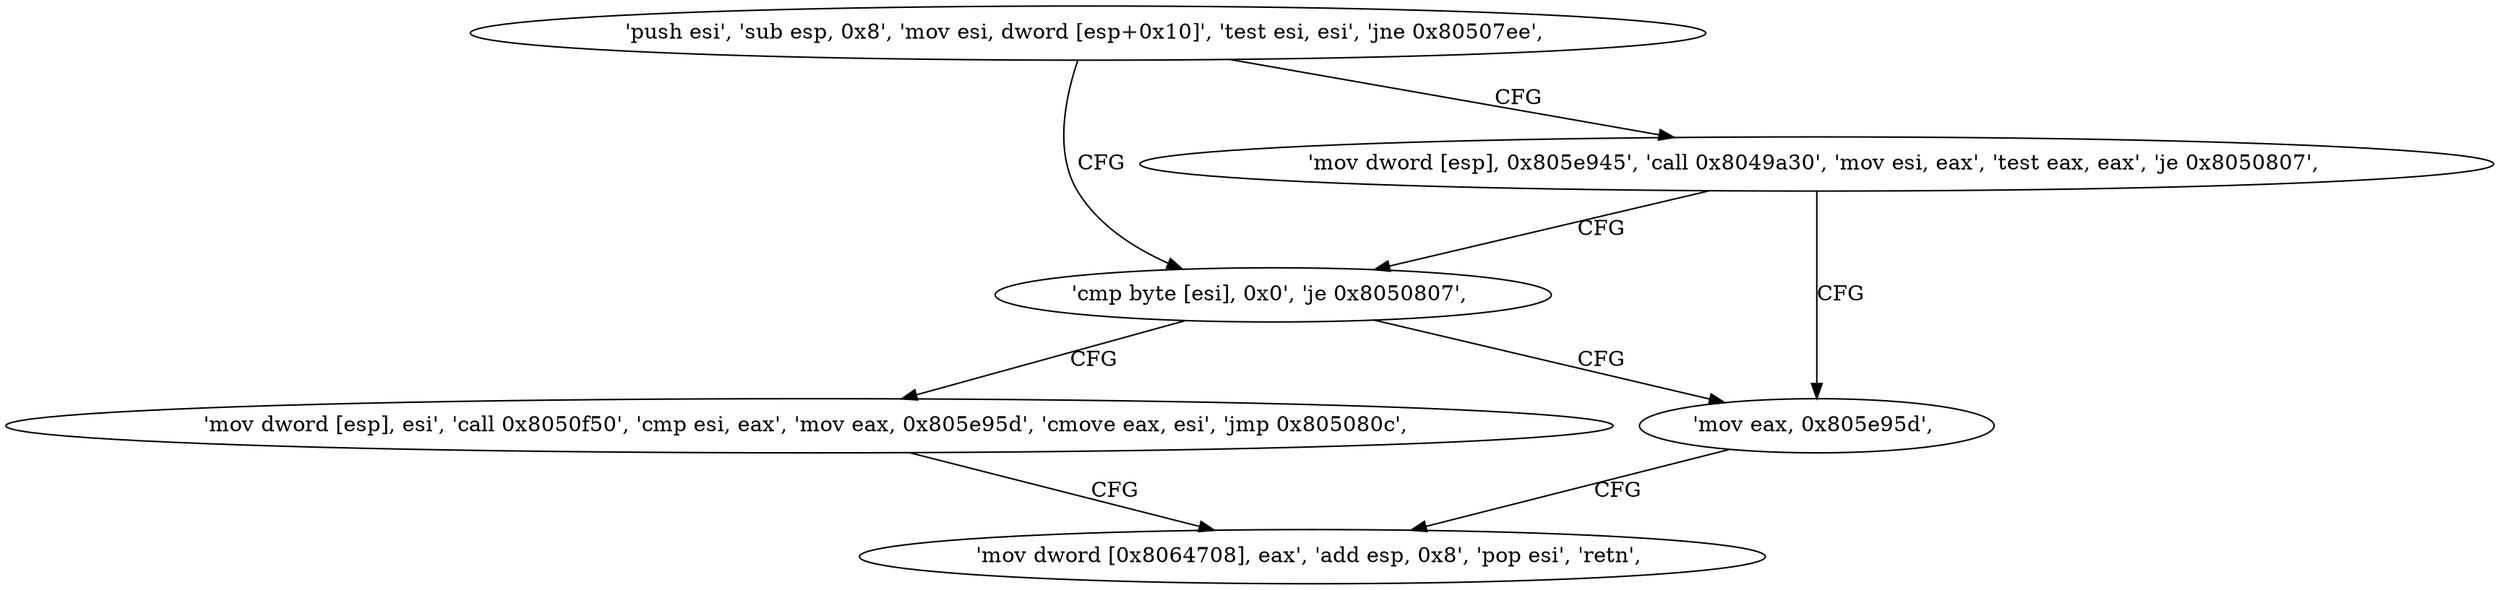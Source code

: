 digraph "func" {
"134547408" [label = "'push esi', 'sub esp, 0x8', 'mov esi, dword [esp+0x10]', 'test esi, esi', 'jne 0x80507ee', " ]
"134547438" [label = "'cmp byte [esi], 0x0', 'je 0x8050807', " ]
"134547420" [label = "'mov dword [esp], 0x805e945', 'call 0x8049a30', 'mov esi, eax', 'test eax, eax', 'je 0x8050807', " ]
"134547463" [label = "'mov eax, 0x805e95d', " ]
"134547443" [label = "'mov dword [esp], esi', 'call 0x8050f50', 'cmp esi, eax', 'mov eax, 0x805e95d', 'cmove eax, esi', 'jmp 0x805080c', " ]
"134547468" [label = "'mov dword [0x8064708], eax', 'add esp, 0x8', 'pop esi', 'retn', " ]
"134547408" -> "134547438" [ label = "CFG" ]
"134547408" -> "134547420" [ label = "CFG" ]
"134547438" -> "134547463" [ label = "CFG" ]
"134547438" -> "134547443" [ label = "CFG" ]
"134547420" -> "134547463" [ label = "CFG" ]
"134547420" -> "134547438" [ label = "CFG" ]
"134547463" -> "134547468" [ label = "CFG" ]
"134547443" -> "134547468" [ label = "CFG" ]
}
